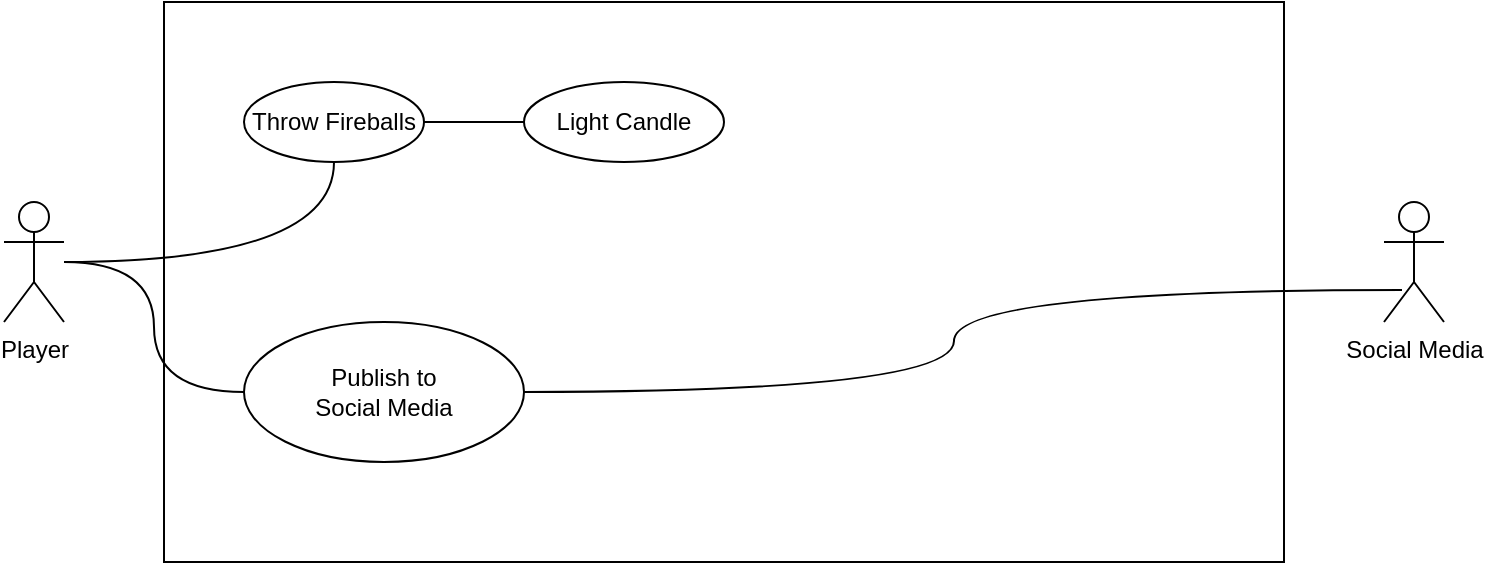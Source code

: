 <mxfile version="11.3.2" type="github" pages="1"><diagram id="kFdfu6pXnTYra62R44U3" name="Page-1"><mxGraphModel dx="1168" dy="750" grid="1" gridSize="10" guides="1" tooltips="1" connect="1" arrows="1" fold="1" page="1" pageScale="1" pageWidth="1100" pageHeight="850" math="0" shadow="0"><root><mxCell id="0"/><mxCell id="1" parent="0"/><mxCell id="JI8EescGyP_2mOEEbhmd-9" style="edgeStyle=orthogonalEdgeStyle;rounded=0;orthogonalLoop=1;jettySize=auto;html=1;curved=1;endArrow=none;endFill=0;" parent="1" source="JI8EescGyP_2mOEEbhmd-1" target="JI8EescGyP_2mOEEbhmd-4" edge="1"><mxGeometry relative="1" as="geometry"/></mxCell><mxCell id="JI8EescGyP_2mOEEbhmd-12" style="edgeStyle=orthogonalEdgeStyle;curved=1;rounded=0;orthogonalLoop=1;jettySize=auto;html=1;endArrow=none;endFill=0;" parent="1" source="JI8EescGyP_2mOEEbhmd-1" target="JI8EescGyP_2mOEEbhmd-11" edge="1"><mxGeometry relative="1" as="geometry"/></mxCell><mxCell id="JI8EescGyP_2mOEEbhmd-1" value="Player" style="shape=umlActor;verticalLabelPosition=bottom;labelBackgroundColor=#ffffff;verticalAlign=top;html=1;" parent="1" vertex="1"><mxGeometry x="80" y="260" width="30" height="60" as="geometry"/></mxCell><mxCell id="JI8EescGyP_2mOEEbhmd-3" value="" style="rounded=0;whiteSpace=wrap;html=1;fillColor=none;" parent="1" vertex="1"><mxGeometry x="160" y="160" width="560" height="280" as="geometry"/></mxCell><mxCell id="JI8EescGyP_2mOEEbhmd-13" style="edgeStyle=orthogonalEdgeStyle;curved=1;rounded=0;orthogonalLoop=1;jettySize=auto;html=1;endArrow=none;endFill=0;" parent="1" source="JI8EescGyP_2mOEEbhmd-4" target="JI8EescGyP_2mOEEbhmd-5" edge="1"><mxGeometry relative="1" as="geometry"/></mxCell><mxCell id="JI8EescGyP_2mOEEbhmd-4" value="Throw Fireballs" style="ellipse;whiteSpace=wrap;html=1;fillColor=none;" parent="1" vertex="1"><mxGeometry x="200" y="200" width="90" height="40" as="geometry"/></mxCell><mxCell id="JI8EescGyP_2mOEEbhmd-5" value="Light Candle" style="ellipse;whiteSpace=wrap;html=1;fillColor=none;" parent="1" vertex="1"><mxGeometry x="340" y="200" width="100" height="40" as="geometry"/></mxCell><mxCell id="JI8EescGyP_2mOEEbhmd-7" value="Social Media" style="shape=umlActor;verticalLabelPosition=bottom;labelBackgroundColor=#ffffff;verticalAlign=top;html=1;fillColor=none;" parent="1" vertex="1"><mxGeometry x="770" y="260" width="30" height="60" as="geometry"/></mxCell><mxCell id="JI8EescGyP_2mOEEbhmd-14" style="edgeStyle=orthogonalEdgeStyle;curved=1;rounded=0;orthogonalLoop=1;jettySize=auto;html=1;entryX=0.3;entryY=0.733;entryDx=0;entryDy=0;entryPerimeter=0;endArrow=none;endFill=0;" parent="1" source="JI8EescGyP_2mOEEbhmd-11" target="JI8EescGyP_2mOEEbhmd-7" edge="1"><mxGeometry relative="1" as="geometry"/></mxCell><mxCell id="JI8EescGyP_2mOEEbhmd-11" value="Publish to &lt;br&gt;Social Media" style="ellipse;whiteSpace=wrap;html=1;fillColor=none;" parent="1" vertex="1"><mxGeometry x="200" y="320" width="140" height="70" as="geometry"/></mxCell></root></mxGraphModel></diagram></mxfile>